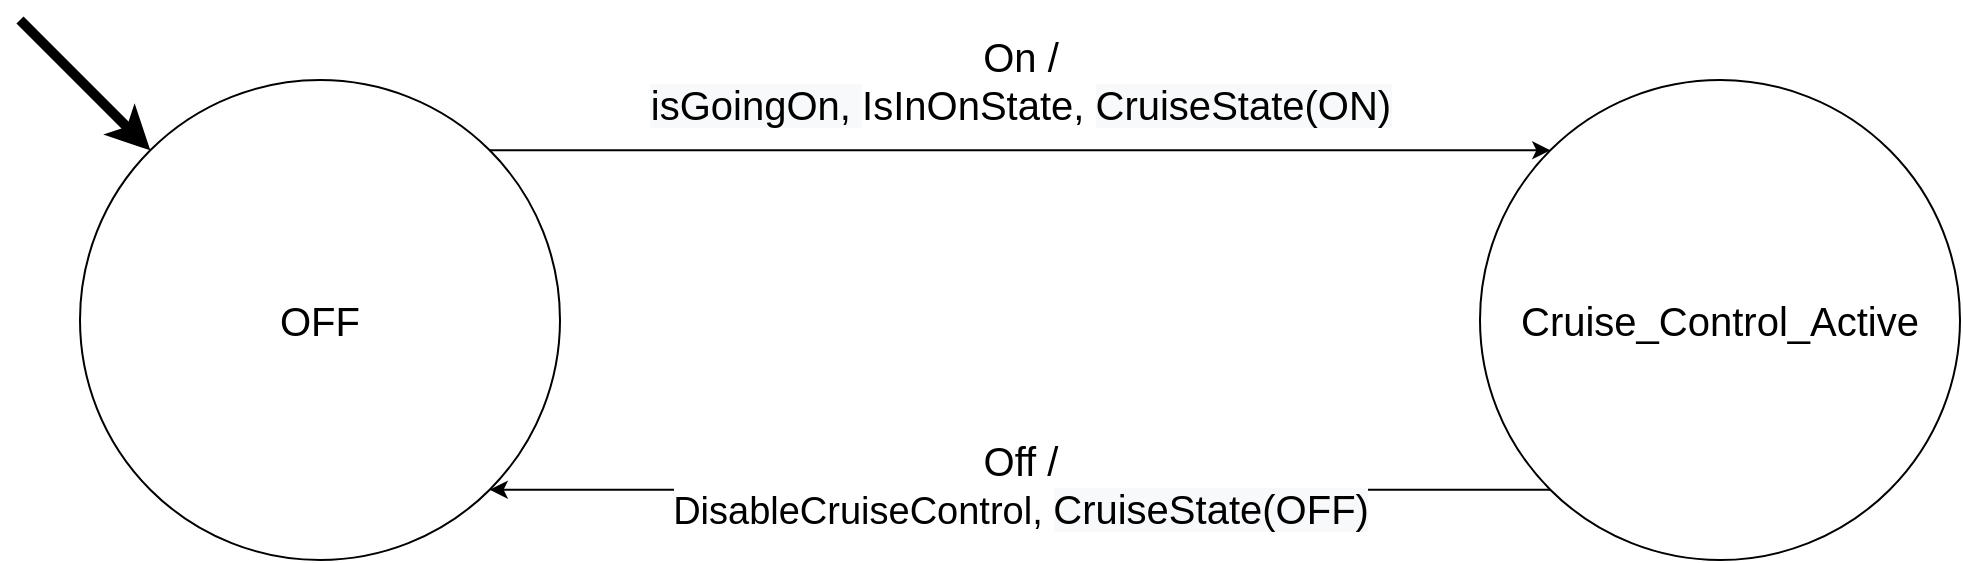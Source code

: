 <mxfile version="13.0.3" type="device"><diagram id="nqCUaohQzBZ8ExQx6lN9" name="Page-1"><mxGraphModel dx="1042" dy="740" grid="1" gridSize="10" guides="1" tooltips="1" connect="1" arrows="1" fold="1" page="1" pageScale="1" pageWidth="1169" pageHeight="827" math="0" shadow="0"><root><mxCell id="0"/><mxCell id="1" parent="0"/><mxCell id="1HG1ETWdKdVLsOL3X3mT-1" value="&lt;span style=&quot;font-size: 20px&quot;&gt;OFF&lt;/span&gt;" style="ellipse;whiteSpace=wrap;html=1;aspect=fixed;" parent="1" vertex="1"><mxGeometry x="80" y="280" width="240" height="240" as="geometry"/></mxCell><mxCell id="1HG1ETWdKdVLsOL3X3mT-2" value="&lt;font style=&quot;font-size: 20px&quot;&gt;Cruise_Control_Active&lt;/font&gt;" style="ellipse;whiteSpace=wrap;html=1;aspect=fixed;" parent="1" vertex="1"><mxGeometry x="780" y="280" width="240" height="240" as="geometry"/></mxCell><mxCell id="1HG1ETWdKdVLsOL3X3mT-6" value="" style="endArrow=classic;html=1;entryX=0;entryY=0;entryDx=0;entryDy=0;exitX=1;exitY=0;exitDx=0;exitDy=0;" parent="1" source="1HG1ETWdKdVLsOL3X3mT-1" target="1HG1ETWdKdVLsOL3X3mT-2" edge="1"><mxGeometry width="50" height="50" relative="1" as="geometry"><mxPoint x="320" y="610" as="sourcePoint"/><mxPoint x="840" y="600" as="targetPoint"/></mxGeometry></mxCell><mxCell id="1HG1ETWdKdVLsOL3X3mT-7" value="&lt;font style=&quot;font-size: 20px&quot;&gt;On /&lt;br&gt;&lt;/font&gt;&lt;span style=&quot;font-size: 20px ; background-color: rgb(248 , 249 , 250)&quot;&gt;isGoingO&lt;/span&gt;&lt;font style=&quot;font-size: 20px&quot;&gt;&lt;span style=&quot;background-color: rgb(248 , 249 , 250)&quot;&gt;n,&amp;nbsp;&lt;/span&gt;IsInOnState,&amp;nbsp;&lt;span style=&quot;background-color: rgb(248 , 249 , 250)&quot;&gt;Cruise&lt;/span&gt;&lt;/font&gt;&lt;span style=&quot;font-size: 20px ; background-color: rgb(248 , 249 , 250)&quot;&gt;State(ON)&lt;/span&gt;" style="edgeLabel;html=1;align=center;verticalAlign=middle;resizable=0;points=[];" parent="1HG1ETWdKdVLsOL3X3mT-6" vertex="1" connectable="0"><mxGeometry x="0.128" y="-3" relative="1" as="geometry"><mxPoint x="-33.85" y="-38.15" as="offset"/></mxGeometry></mxCell><mxCell id="1HG1ETWdKdVLsOL3X3mT-8" value="" style="endArrow=classic;html=1;entryX=0;entryY=0;entryDx=0;entryDy=0;strokeWidth=5;" parent="1" target="1HG1ETWdKdVLsOL3X3mT-1" edge="1"><mxGeometry width="50" height="50" relative="1" as="geometry"><mxPoint x="50" y="250" as="sourcePoint"/><mxPoint x="380" y="410" as="targetPoint"/></mxGeometry></mxCell><mxCell id="0aeoSFd-eZqeiwjPKKk1-1" value="" style="endArrow=classic;html=1;exitX=0;exitY=1;exitDx=0;exitDy=0;entryX=1;entryY=1;entryDx=0;entryDy=0;" parent="1" source="1HG1ETWdKdVLsOL3X3mT-2" target="1HG1ETWdKdVLsOL3X3mT-1" edge="1"><mxGeometry width="50" height="50" relative="1" as="geometry"><mxPoint x="815.147" y="315.147" as="sourcePoint"/><mxPoint x="284.853" y="315.147" as="targetPoint"/></mxGeometry></mxCell><mxCell id="0aeoSFd-eZqeiwjPKKk1-2" value="&lt;font style=&quot;font-size: 20px&quot;&gt;&lt;font style=&quot;font-size: 20px&quot;&gt;Off /&lt;br&gt;&lt;/font&gt;&lt;/font&gt;&lt;span style=&quot;font-size: 19px&quot;&gt;DisableCruiseControl,&amp;nbsp;&lt;/span&gt;&lt;span style=&quot;font-size: 20px ; background-color: rgb(248 , 249 , 250)&quot;&gt;CruiseState(OFF)&lt;/span&gt;" style="edgeLabel;html=1;align=center;verticalAlign=middle;resizable=0;points=[];" parent="0aeoSFd-eZqeiwjPKKk1-1" vertex="1" connectable="0"><mxGeometry x="-0.128" y="-2" relative="1" as="geometry"><mxPoint x="-34.15" as="offset"/></mxGeometry></mxCell></root></mxGraphModel></diagram></mxfile>